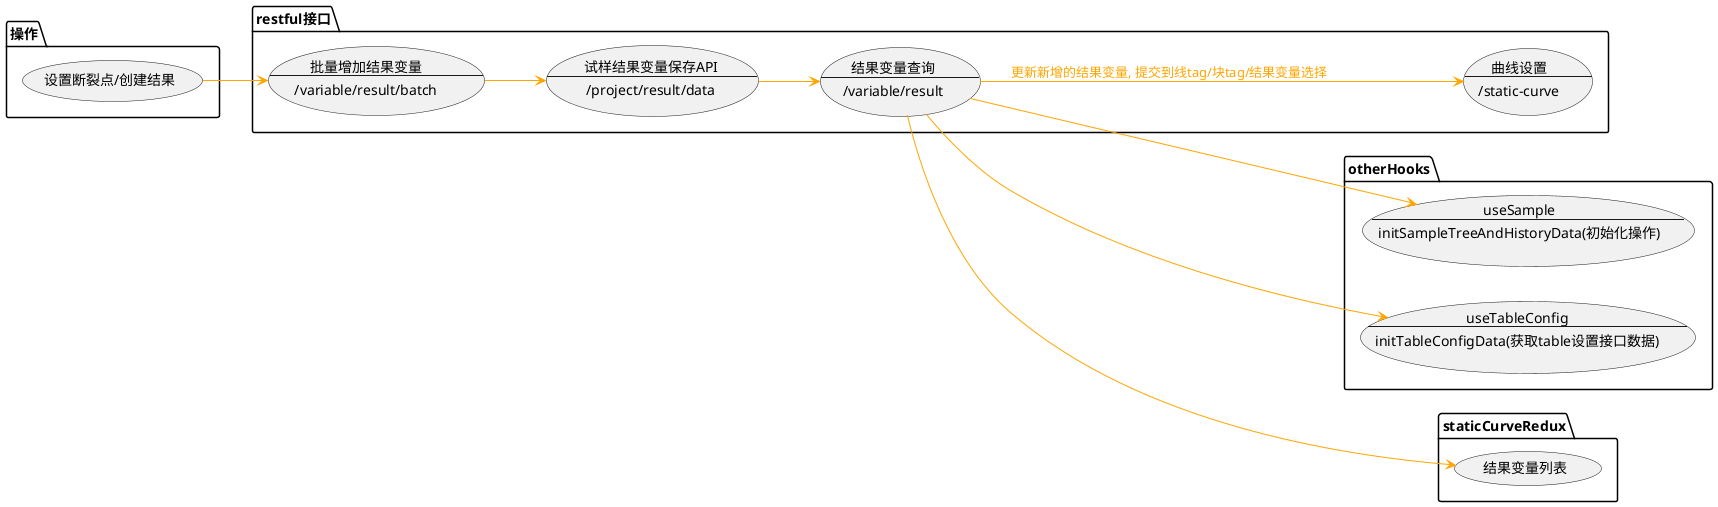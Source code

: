 @startuml
left to right direction

package 操作 {
    usecase 设置断裂点 as "设置断裂点/创建结果"
}

package restful接口 {
    usecase 曲线设置API as "
        曲线设置
        ---
        /static-curve
    "

    usecase 试样结果变量保存API as "
        试样结果变量保存API
        ---
        /project/result/data
    "

    usecase 批量增加结果变量API as "
        批量增加结果变量
        ---
        /variable/result/batch
    "

    usecase 结果变量查询API as "
        结果变量查询
        ---
        /variable/result
    "
}

package otherHooks {
    usecase sample初始化 as "
        useSample
        ---
        initSampleTreeAndHistoryData(初始化操作)
    "
    usecase table设置 as "
        useTableConfig
        ---
        initTableConfigData(获取table设置接口数据)
    "
}

package staticCurveRedux {
    usecase resultsVars as "
        结果变量列表
    "
}

' 设置断裂点
设置断裂点 --> 批量增加结果变量API #orange
批量增加结果变量API --> 试样结果变量保存API #orange
试样结果变量保存API --> 结果变量查询API #orange
结果变量查询API --> resultsVars #orange
结果变量查询API --> 曲线设置API #line:orange;text:orange : 更新新增的结果变量, 提交到线tag/块tag/结果变量选择
结果变量查询API --> sample初始化 #orange
结果变量查询API --> table设置 #orange
@enduml